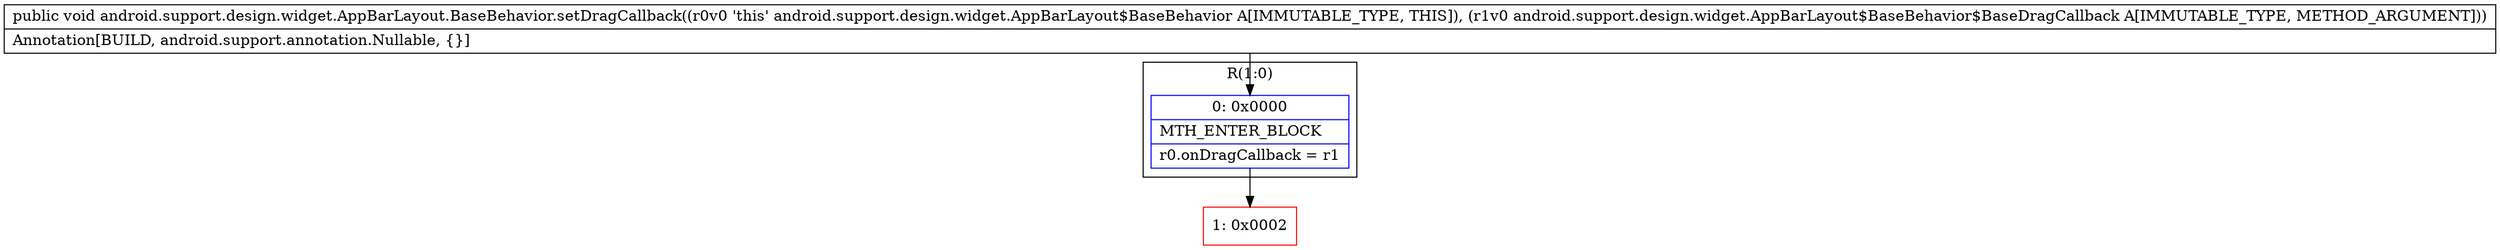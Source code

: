 digraph "CFG forandroid.support.design.widget.AppBarLayout.BaseBehavior.setDragCallback(Landroid\/support\/design\/widget\/AppBarLayout$BaseBehavior$BaseDragCallback;)V" {
subgraph cluster_Region_804794096 {
label = "R(1:0)";
node [shape=record,color=blue];
Node_0 [shape=record,label="{0\:\ 0x0000|MTH_ENTER_BLOCK\l|r0.onDragCallback = r1\l}"];
}
Node_1 [shape=record,color=red,label="{1\:\ 0x0002}"];
MethodNode[shape=record,label="{public void android.support.design.widget.AppBarLayout.BaseBehavior.setDragCallback((r0v0 'this' android.support.design.widget.AppBarLayout$BaseBehavior A[IMMUTABLE_TYPE, THIS]), (r1v0 android.support.design.widget.AppBarLayout$BaseBehavior$BaseDragCallback A[IMMUTABLE_TYPE, METHOD_ARGUMENT]))  | Annotation[BUILD, android.support.annotation.Nullable, \{\}]\l}"];
MethodNode -> Node_0;
Node_0 -> Node_1;
}

